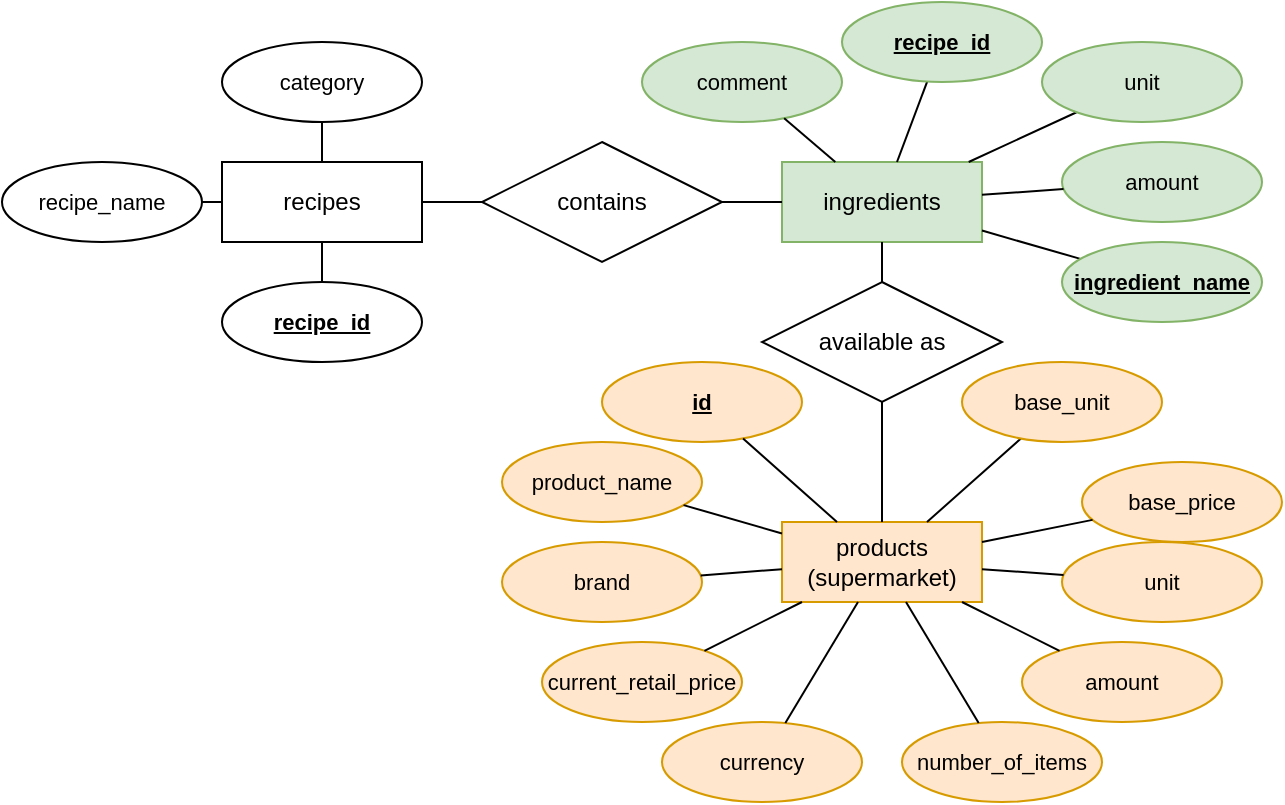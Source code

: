 <mxfile version="18.0.6" type="device"><diagram id="R2lEEEUBdFMjLlhIrx00" name="Page-1"><mxGraphModel dx="981" dy="597" grid="1" gridSize="10" guides="1" tooltips="1" connect="1" arrows="1" fold="1" page="1" pageScale="1" pageWidth="850" pageHeight="1100" math="0" shadow="0" extFonts="Permanent Marker^https://fonts.googleapis.com/css?family=Permanent+Marker"><root><mxCell id="0"/><mxCell id="1" parent="0"/><mxCell id="hTSdMEoiwNEsJECwGg-m-1" value="products (supermarket)" style="whiteSpace=wrap;html=1;align=center;fillColor=#ffe6cc;strokeColor=#d79b00;" parent="1" vertex="1"><mxGeometry x="480" y="270" width="100" height="40" as="geometry"/></mxCell><mxCell id="hTSdMEoiwNEsJECwGg-m-46" value="" style="edgeStyle=none;shape=connector;rounded=0;orthogonalLoop=1;jettySize=auto;html=1;labelBackgroundColor=default;fontFamily=Helvetica;fontSize=11;fontColor=default;endArrow=none;strokeColor=default;" parent="1" source="hTSdMEoiwNEsJECwGg-m-2" target="hTSdMEoiwNEsJECwGg-m-45" edge="1"><mxGeometry relative="1" as="geometry"/></mxCell><mxCell id="hTSdMEoiwNEsJECwGg-m-47" value="" style="edgeStyle=none;shape=connector;rounded=0;orthogonalLoop=1;jettySize=auto;html=1;labelBackgroundColor=default;fontFamily=Helvetica;fontSize=11;fontColor=default;endArrow=none;strokeColor=default;" parent="1" source="hTSdMEoiwNEsJECwGg-m-2" target="hTSdMEoiwNEsJECwGg-m-22" edge="1"><mxGeometry relative="1" as="geometry"/></mxCell><mxCell id="hTSdMEoiwNEsJECwGg-m-48" value="" style="edgeStyle=none;shape=connector;rounded=0;orthogonalLoop=1;jettySize=auto;html=1;labelBackgroundColor=default;fontFamily=Helvetica;fontSize=11;fontColor=default;endArrow=none;strokeColor=default;" parent="1" source="hTSdMEoiwNEsJECwGg-m-2" target="hTSdMEoiwNEsJECwGg-m-17" edge="1"><mxGeometry relative="1" as="geometry"/></mxCell><mxCell id="hTSdMEoiwNEsJECwGg-m-2" value="recipes" style="whiteSpace=wrap;html=1;align=center;" parent="1" vertex="1"><mxGeometry x="200" y="90" width="100" height="40" as="geometry"/></mxCell><mxCell id="hTSdMEoiwNEsJECwGg-m-3" value="ingredients" style="whiteSpace=wrap;html=1;align=center;fillColor=#d5e8d4;strokeColor=#82b366;" parent="1" vertex="1"><mxGeometry x="480" y="90" width="100" height="40" as="geometry"/></mxCell><mxCell id="hTSdMEoiwNEsJECwGg-m-5" value="contains" style="shape=rhombus;perimeter=rhombusPerimeter;whiteSpace=wrap;html=1;align=center;" parent="1" vertex="1"><mxGeometry x="330" y="80" width="120" height="60" as="geometry"/></mxCell><mxCell id="hTSdMEoiwNEsJECwGg-m-6" value="available as" style="shape=rhombus;perimeter=rhombusPerimeter;whiteSpace=wrap;html=1;align=center;" parent="1" vertex="1"><mxGeometry x="470" y="150" width="120" height="60" as="geometry"/></mxCell><mxCell id="hTSdMEoiwNEsJECwGg-m-8" value="" style="endArrow=none;html=1;rounded=0;exitX=1;exitY=0.5;exitDx=0;exitDy=0;entryX=0;entryY=0.5;entryDx=0;entryDy=0;" parent="1" source="hTSdMEoiwNEsJECwGg-m-2" target="hTSdMEoiwNEsJECwGg-m-5" edge="1"><mxGeometry relative="1" as="geometry"><mxPoint x="410" y="260" as="sourcePoint"/><mxPoint x="570" y="260" as="targetPoint"/><Array as="points"/></mxGeometry></mxCell><mxCell id="hTSdMEoiwNEsJECwGg-m-12" value="" style="endArrow=none;html=1;rounded=0;entryX=0;entryY=0.5;entryDx=0;entryDy=0;" parent="1" source="hTSdMEoiwNEsJECwGg-m-5" target="hTSdMEoiwNEsJECwGg-m-3" edge="1"><mxGeometry relative="1" as="geometry"><mxPoint x="450" y="110" as="sourcePoint"/><mxPoint x="570" y="270" as="targetPoint"/><Array as="points"/></mxGeometry></mxCell><mxCell id="hTSdMEoiwNEsJECwGg-m-13" value="" style="endArrow=none;html=1;rounded=0;exitX=0.5;exitY=1;exitDx=0;exitDy=0;" parent="1" source="hTSdMEoiwNEsJECwGg-m-3" target="hTSdMEoiwNEsJECwGg-m-6" edge="1"><mxGeometry relative="1" as="geometry"><mxPoint x="410" y="270" as="sourcePoint"/><mxPoint x="530" y="160.0" as="targetPoint"/><Array as="points"/></mxGeometry></mxCell><mxCell id="hTSdMEoiwNEsJECwGg-m-14" value="" style="endArrow=none;html=1;rounded=0;exitX=0.5;exitY=0;exitDx=0;exitDy=0;" parent="1" source="hTSdMEoiwNEsJECwGg-m-1" target="hTSdMEoiwNEsJECwGg-m-6" edge="1"><mxGeometry relative="1" as="geometry"><mxPoint x="410" y="250" as="sourcePoint"/><mxPoint x="530" y="200.0" as="targetPoint"/><Array as="points"/></mxGeometry></mxCell><mxCell id="hTSdMEoiwNEsJECwGg-m-17" value="recipe_id" style="ellipse;whiteSpace=wrap;html=1;align=center;fontStyle=5;fontFamily=Helvetica;fontSize=11;fontColor=default;" parent="1" vertex="1"><mxGeometry x="200" y="150" width="100" height="40" as="geometry"/></mxCell><mxCell id="hTSdMEoiwNEsJECwGg-m-49" value="" style="edgeStyle=none;shape=connector;rounded=0;orthogonalLoop=1;jettySize=auto;html=1;labelBackgroundColor=default;fontFamily=Helvetica;fontSize=11;fontColor=default;endArrow=none;" parent="1" source="PP__2WV2mkZfiDNSkMQN-3" target="hTSdMEoiwNEsJECwGg-m-3" edge="1"><mxGeometry relative="1" as="geometry"><mxPoint x="553.392" y="39.825" as="sourcePoint"/></mxGeometry></mxCell><mxCell id="hTSdMEoiwNEsJECwGg-m-22" value="category" style="ellipse;whiteSpace=wrap;html=1;align=center;fontFamily=Helvetica;fontSize=11;fontColor=default;" parent="1" vertex="1"><mxGeometry x="200" y="30" width="100" height="40" as="geometry"/></mxCell><mxCell id="hTSdMEoiwNEsJECwGg-m-23" value="id" style="ellipse;whiteSpace=wrap;html=1;align=center;fontStyle=5;fontFamily=Helvetica;fontSize=11;fillColor=#ffe6cc;strokeColor=#d79b00;" parent="1" vertex="1"><mxGeometry x="390" y="190" width="100" height="40" as="geometry"/></mxCell><mxCell id="hTSdMEoiwNEsJECwGg-m-24" value="product_name" style="ellipse;whiteSpace=wrap;html=1;align=center;fontFamily=Helvetica;fontSize=11;fillColor=#ffe6cc;strokeColor=#d79b00;" parent="1" vertex="1"><mxGeometry x="340" y="230" width="100" height="40" as="geometry"/></mxCell><mxCell id="hTSdMEoiwNEsJECwGg-m-26" value="brand" style="ellipse;whiteSpace=wrap;html=1;align=center;fontFamily=Helvetica;fontSize=11;fillColor=#ffe6cc;strokeColor=#d79b00;" parent="1" vertex="1"><mxGeometry x="340" y="280" width="100" height="40" as="geometry"/></mxCell><mxCell id="hTSdMEoiwNEsJECwGg-m-27" value="current_retail_price" style="ellipse;whiteSpace=wrap;html=1;align=center;fontFamily=Helvetica;fontSize=11;fillColor=#ffe6cc;strokeColor=#d79b00;" parent="1" vertex="1"><mxGeometry x="360" y="330" width="100" height="40" as="geometry"/></mxCell><mxCell id="hTSdMEoiwNEsJECwGg-m-28" value="currency" style="ellipse;whiteSpace=wrap;html=1;align=center;fontFamily=Helvetica;fontSize=11;fillColor=#ffe6cc;strokeColor=#d79b00;" parent="1" vertex="1"><mxGeometry x="420" y="370" width="100" height="40" as="geometry"/></mxCell><mxCell id="hTSdMEoiwNEsJECwGg-m-29" value="number_of_items" style="ellipse;whiteSpace=wrap;html=1;align=center;fontFamily=Helvetica;fontSize=11;fillColor=#ffe6cc;strokeColor=#d79b00;" parent="1" vertex="1"><mxGeometry x="540" y="370" width="100" height="40" as="geometry"/></mxCell><mxCell id="hTSdMEoiwNEsJECwGg-m-30" value="amount" style="ellipse;whiteSpace=wrap;html=1;align=center;fontFamily=Helvetica;fontSize=11;fillColor=#ffe6cc;strokeColor=#d79b00;" parent="1" vertex="1"><mxGeometry x="600" y="330" width="100" height="40" as="geometry"/></mxCell><mxCell id="hTSdMEoiwNEsJECwGg-m-31" value="unit" style="ellipse;whiteSpace=wrap;html=1;align=center;fontFamily=Helvetica;fontSize=11;fillColor=#ffe6cc;strokeColor=#d79b00;" parent="1" vertex="1"><mxGeometry x="620" y="280" width="100" height="40" as="geometry"/></mxCell><mxCell id="hTSdMEoiwNEsJECwGg-m-32" value="" style="endArrow=none;html=1;rounded=0;labelBackgroundColor=default;fontFamily=Helvetica;fontSize=11;fontColor=default;strokeColor=default;shape=connector;" parent="1" source="hTSdMEoiwNEsJECwGg-m-23" target="hTSdMEoiwNEsJECwGg-m-1" edge="1"><mxGeometry relative="1" as="geometry"><mxPoint x="360" y="290" as="sourcePoint"/><mxPoint x="520" y="290" as="targetPoint"/></mxGeometry></mxCell><mxCell id="hTSdMEoiwNEsJECwGg-m-33" value="" style="endArrow=none;html=1;rounded=0;labelBackgroundColor=default;fontFamily=Helvetica;fontSize=11;fontColor=default;strokeColor=default;shape=connector;" parent="1" source="hTSdMEoiwNEsJECwGg-m-24" target="hTSdMEoiwNEsJECwGg-m-1" edge="1"><mxGeometry relative="1" as="geometry"><mxPoint x="370" y="300" as="sourcePoint"/><mxPoint x="530" y="300" as="targetPoint"/></mxGeometry></mxCell><mxCell id="hTSdMEoiwNEsJECwGg-m-34" value="" style="endArrow=none;html=1;rounded=0;labelBackgroundColor=default;fontFamily=Helvetica;fontSize=11;fontColor=default;strokeColor=default;shape=connector;" parent="1" source="hTSdMEoiwNEsJECwGg-m-26" target="hTSdMEoiwNEsJECwGg-m-1" edge="1"><mxGeometry relative="1" as="geometry"><mxPoint x="380" y="310" as="sourcePoint"/><mxPoint x="540" y="310" as="targetPoint"/></mxGeometry></mxCell><mxCell id="hTSdMEoiwNEsJECwGg-m-35" value="" style="endArrow=none;html=1;rounded=0;labelBackgroundColor=default;fontFamily=Helvetica;fontSize=11;fontColor=default;strokeColor=default;shape=connector;" parent="1" source="hTSdMEoiwNEsJECwGg-m-27" target="hTSdMEoiwNEsJECwGg-m-1" edge="1"><mxGeometry relative="1" as="geometry"><mxPoint x="390" y="320" as="sourcePoint"/><mxPoint x="550" y="320" as="targetPoint"/></mxGeometry></mxCell><mxCell id="hTSdMEoiwNEsJECwGg-m-36" value="" style="endArrow=none;html=1;rounded=0;labelBackgroundColor=default;fontFamily=Helvetica;fontSize=11;fontColor=default;strokeColor=default;shape=connector;" parent="1" source="hTSdMEoiwNEsJECwGg-m-28" target="hTSdMEoiwNEsJECwGg-m-1" edge="1"><mxGeometry relative="1" as="geometry"><mxPoint x="400" y="330" as="sourcePoint"/><mxPoint x="580" y="350" as="targetPoint"/></mxGeometry></mxCell><mxCell id="hTSdMEoiwNEsJECwGg-m-37" value="" style="endArrow=none;html=1;rounded=0;labelBackgroundColor=default;fontFamily=Helvetica;fontSize=11;fontColor=default;strokeColor=default;shape=connector;" parent="1" source="hTSdMEoiwNEsJECwGg-m-29" target="hTSdMEoiwNEsJECwGg-m-1" edge="1"><mxGeometry relative="1" as="geometry"><mxPoint x="410" y="340" as="sourcePoint"/><mxPoint x="570" y="340" as="targetPoint"/></mxGeometry></mxCell><mxCell id="hTSdMEoiwNEsJECwGg-m-38" value="" style="endArrow=none;html=1;rounded=0;labelBackgroundColor=default;fontFamily=Helvetica;fontSize=11;fontColor=default;strokeColor=default;shape=connector;" parent="1" source="hTSdMEoiwNEsJECwGg-m-1" target="hTSdMEoiwNEsJECwGg-m-30" edge="1"><mxGeometry relative="1" as="geometry"><mxPoint x="420" y="350" as="sourcePoint"/><mxPoint x="580" y="350" as="targetPoint"/></mxGeometry></mxCell><mxCell id="hTSdMEoiwNEsJECwGg-m-39" value="" style="endArrow=none;html=1;rounded=0;labelBackgroundColor=default;fontFamily=Helvetica;fontSize=11;fontColor=default;strokeColor=default;shape=connector;" parent="1" source="hTSdMEoiwNEsJECwGg-m-1" target="hTSdMEoiwNEsJECwGg-m-31" edge="1"><mxGeometry relative="1" as="geometry"><mxPoint x="430" y="360" as="sourcePoint"/><mxPoint x="590" y="360" as="targetPoint"/></mxGeometry></mxCell><mxCell id="hTSdMEoiwNEsJECwGg-m-44" value="" style="edgeStyle=none;shape=connector;rounded=0;orthogonalLoop=1;jettySize=auto;html=1;labelBackgroundColor=default;fontFamily=Helvetica;fontSize=11;fontColor=default;endArrow=none;strokeColor=default;" parent="1" source="hTSdMEoiwNEsJECwGg-m-40" target="hTSdMEoiwNEsJECwGg-m-1" edge="1"><mxGeometry relative="1" as="geometry"/></mxCell><mxCell id="hTSdMEoiwNEsJECwGg-m-40" value="base_unit" style="ellipse;whiteSpace=wrap;html=1;align=center;fontFamily=Helvetica;fontSize=11;fillColor=#ffe6cc;strokeColor=#d79b00;" parent="1" vertex="1"><mxGeometry x="570" y="190" width="100" height="40" as="geometry"/></mxCell><mxCell id="hTSdMEoiwNEsJECwGg-m-41" value="base_price" style="ellipse;whiteSpace=wrap;html=1;align=center;fontFamily=Helvetica;fontSize=11;fillColor=#ffe6cc;strokeColor=#d79b00;" parent="1" vertex="1"><mxGeometry x="630" y="240" width="100" height="40" as="geometry"/></mxCell><mxCell id="hTSdMEoiwNEsJECwGg-m-43" value="" style="endArrow=none;html=1;rounded=0;labelBackgroundColor=default;fontFamily=Helvetica;fontSize=11;fontColor=default;strokeColor=default;shape=connector;" parent="1" source="hTSdMEoiwNEsJECwGg-m-1" target="hTSdMEoiwNEsJECwGg-m-41" edge="1"><mxGeometry relative="1" as="geometry"><mxPoint x="360" y="290" as="sourcePoint"/><mxPoint x="638.427" y="261.112" as="targetPoint"/></mxGeometry></mxCell><mxCell id="hTSdMEoiwNEsJECwGg-m-45" value="recipe_name" style="ellipse;whiteSpace=wrap;html=1;align=center;fontFamily=Helvetica;fontSize=11;fontColor=default;" parent="1" vertex="1"><mxGeometry x="90" y="90" width="100" height="40" as="geometry"/></mxCell><mxCell id="hTSdMEoiwNEsJECwGg-m-56" style="edgeStyle=none;shape=connector;rounded=0;orthogonalLoop=1;jettySize=auto;html=1;labelBackgroundColor=default;fontFamily=Helvetica;fontSize=11;fontColor=default;endArrow=none;" parent="1" source="hTSdMEoiwNEsJECwGg-m-50" target="hTSdMEoiwNEsJECwGg-m-3" edge="1"><mxGeometry relative="1" as="geometry"/></mxCell><mxCell id="hTSdMEoiwNEsJECwGg-m-50" value="unit" style="ellipse;whiteSpace=wrap;html=1;align=center;fontFamily=Helvetica;fontSize=11;fillColor=#d5e8d4;strokeColor=#82b366;" parent="1" vertex="1"><mxGeometry x="610" y="30" width="100" height="40" as="geometry"/></mxCell><mxCell id="hTSdMEoiwNEsJECwGg-m-51" value="amount" style="ellipse;whiteSpace=wrap;html=1;align=center;fontFamily=Helvetica;fontSize=11;fillColor=#d5e8d4;strokeColor=#82b366;" parent="1" vertex="1"><mxGeometry x="620" y="80" width="100" height="40" as="geometry"/></mxCell><mxCell id="hTSdMEoiwNEsJECwGg-m-53" value="" style="edgeStyle=none;shape=connector;rounded=0;orthogonalLoop=1;jettySize=auto;html=1;labelBackgroundColor=default;fontFamily=Helvetica;fontSize=11;fontColor=default;endArrow=none;" parent="1" source="hTSdMEoiwNEsJECwGg-m-52" target="hTSdMEoiwNEsJECwGg-m-3" edge="1"><mxGeometry relative="1" as="geometry"/></mxCell><mxCell id="hTSdMEoiwNEsJECwGg-m-52" value="&lt;u&gt;ingredient_name&lt;/u&gt;" style="ellipse;whiteSpace=wrap;html=1;align=center;fontFamily=Helvetica;fontSize=11;fontStyle=1;fillColor=#d5e8d4;strokeColor=#82b366;" parent="1" vertex="1"><mxGeometry x="620" y="130" width="100" height="40" as="geometry"/></mxCell><mxCell id="hTSdMEoiwNEsJECwGg-m-55" value="" style="endArrow=none;html=1;rounded=0;labelBackgroundColor=default;fontFamily=Helvetica;fontSize=11;fontColor=default;shape=connector;" parent="1" source="hTSdMEoiwNEsJECwGg-m-3" target="hTSdMEoiwNEsJECwGg-m-51" edge="1"><mxGeometry relative="1" as="geometry"><mxPoint x="350" y="220" as="sourcePoint"/><mxPoint x="510" y="220" as="targetPoint"/></mxGeometry></mxCell><mxCell id="9soGeOblRsn5cHV2Zriz-1" value="comment" style="ellipse;whiteSpace=wrap;html=1;align=center;fontFamily=Helvetica;fontSize=11;fillColor=#d5e8d4;strokeColor=#82b366;" parent="1" vertex="1"><mxGeometry x="410" y="30" width="100" height="40" as="geometry"/></mxCell><mxCell id="9soGeOblRsn5cHV2Zriz-4" value="" style="endArrow=none;html=1;rounded=0;" parent="1" source="9soGeOblRsn5cHV2Zriz-1" target="hTSdMEoiwNEsJECwGg-m-3" edge="1"><mxGeometry relative="1" as="geometry"><mxPoint x="340" y="250" as="sourcePoint"/><mxPoint x="500" y="250" as="targetPoint"/></mxGeometry></mxCell><mxCell id="PP__2WV2mkZfiDNSkMQN-3" value="recipe_id" style="ellipse;whiteSpace=wrap;html=1;align=center;fontFamily=Helvetica;fontSize=11;fontStyle=5;fillColor=#d5e8d4;strokeColor=#82b366;" parent="1" vertex="1"><mxGeometry x="510" y="10" width="100" height="40" as="geometry"/></mxCell></root></mxGraphModel></diagram></mxfile>